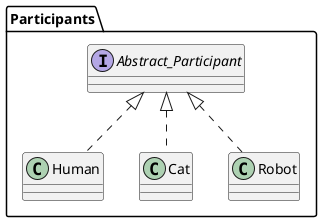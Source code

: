 @startuml
    package Participants {
    interface Abstract_Participant
    class Human implements Abstract_Participant
    class Cat implements Abstract_Participant
    class Robot implements Abstract_Participant
    }

@enduml